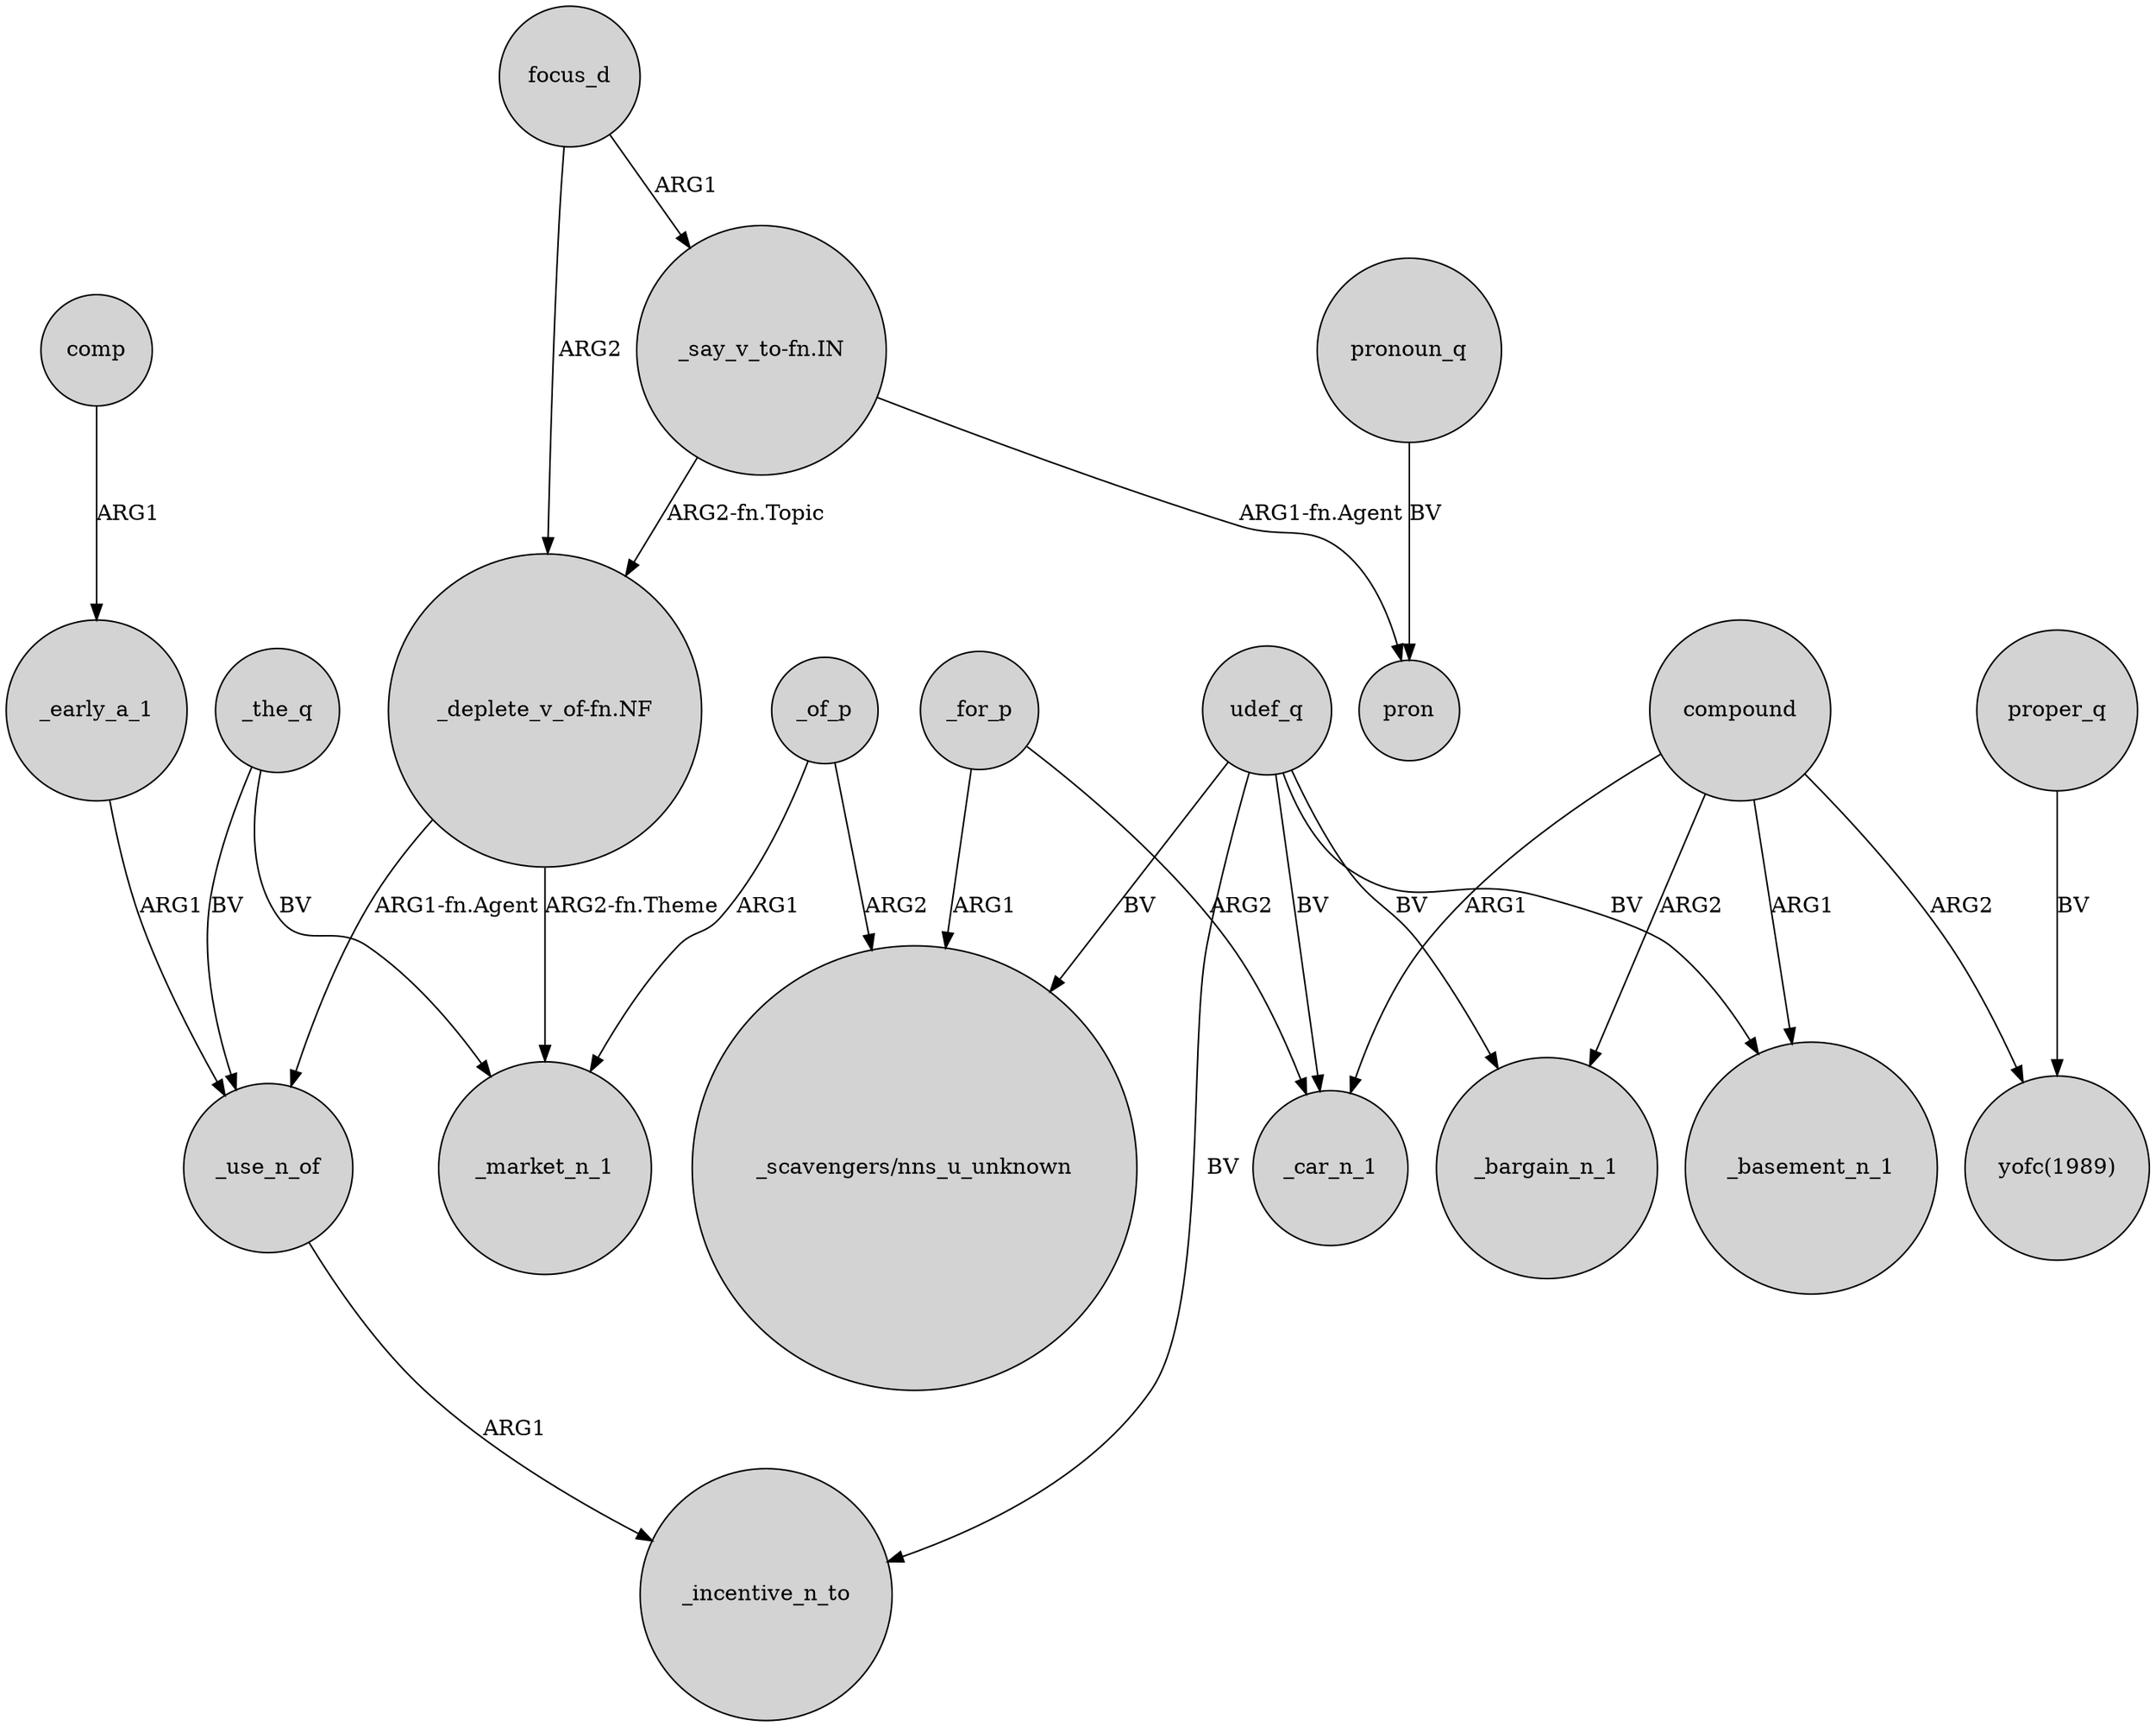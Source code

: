 digraph {
	node [shape=circle style=filled]
	_early_a_1 -> _use_n_of [label=ARG1]
	"_say_v_to-fn.IN" -> "_deplete_v_of-fn.NF" [label="ARG2-fn.Topic"]
	_of_p -> "_scavengers/nns_u_unknown" [label=ARG2]
	udef_q -> _incentive_n_to [label=BV]
	_the_q -> _use_n_of [label=BV]
	_of_p -> _market_n_1 [label=ARG1]
	_for_p -> "_scavengers/nns_u_unknown" [label=ARG1]
	proper_q -> "yofc(1989)" [label=BV]
	udef_q -> _basement_n_1 [label=BV]
	_use_n_of -> _incentive_n_to [label=ARG1]
	udef_q -> _bargain_n_1 [label=BV]
	pronoun_q -> pron [label=BV]
	compound -> _basement_n_1 [label=ARG1]
	compound -> _bargain_n_1 [label=ARG2]
	"_say_v_to-fn.IN" -> pron [label="ARG1-fn.Agent"]
	compound -> _car_n_1 [label=ARG1]
	udef_q -> _car_n_1 [label=BV]
	"_deplete_v_of-fn.NF" -> _market_n_1 [label="ARG2-fn.Theme"]
	compound -> "yofc(1989)" [label=ARG2]
	_the_q -> _market_n_1 [label=BV]
	focus_d -> "_deplete_v_of-fn.NF" [label=ARG2]
	"_deplete_v_of-fn.NF" -> _use_n_of [label="ARG1-fn.Agent"]
	comp -> _early_a_1 [label=ARG1]
	udef_q -> "_scavengers/nns_u_unknown" [label=BV]
	focus_d -> "_say_v_to-fn.IN" [label=ARG1]
	_for_p -> _car_n_1 [label=ARG2]
}
